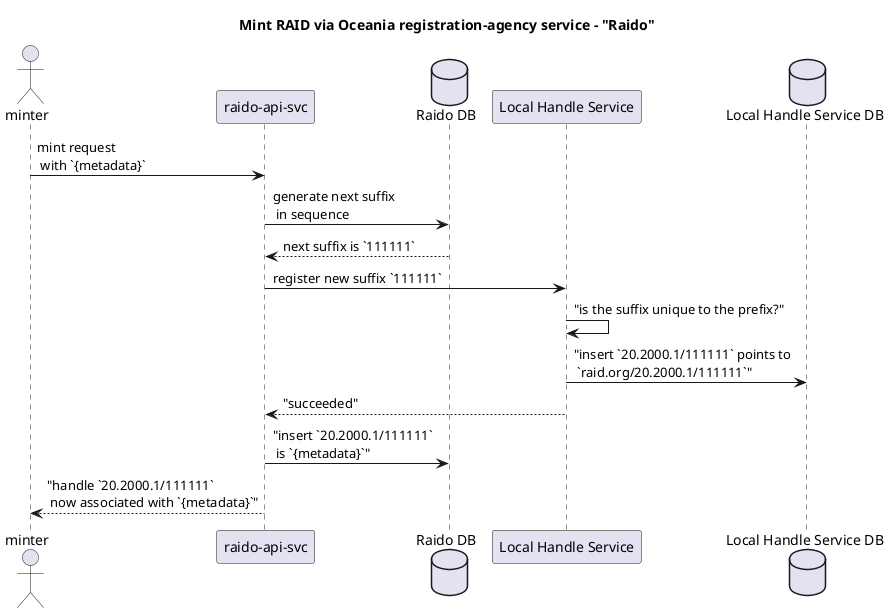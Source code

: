 @startuml
title Mint RAID via Oceania registration-agency service - "Raido"

actor "minter" as minter

participant "raido-api-svc" as raidoApi
database "Raido DB" as raidoDb

participant "Local Handle Service" as lhs
database "Local Handle Service DB" as lhsDb

minter -> raidoApi: mint request\n with `{metadata}` 
raidoApi -> raidoDb: generate next suffix\n in sequence 
raidoDb --> raidoApi: next suffix is `111111`
raidoApi -> lhs: register new suffix `111111` 
lhs -> lhs: "is the suffix unique to the prefix?"
lhs -> lhsDb: "insert `20.2000.1/111111` points to\n `raid.org/20.2000.1/111111`"
lhs --> raidoApi: "succeeded"
raidoApi -> raidoDb: "insert `20.2000.1/111111`\n is `{metadata}`"
raidoApi --> minter: "handle `20.2000.1/111111`\n now associated with `{metadata}`"
@enduml

